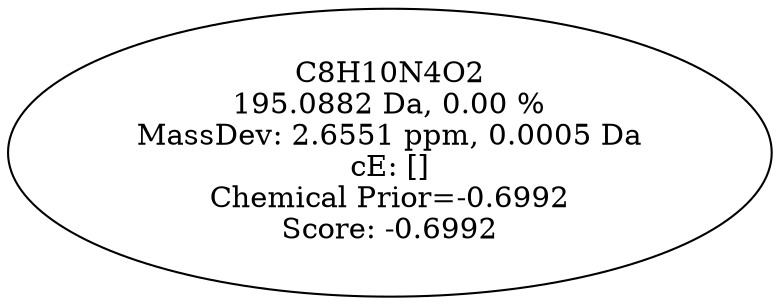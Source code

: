 strict digraph {
v1 [label="C8H10N4O2\n195.0882 Da, 0.00 %\nMassDev: 2.6551 ppm, 0.0005 Da\ncE: []\nChemical Prior=-0.6992\nScore: -0.6992"];
}